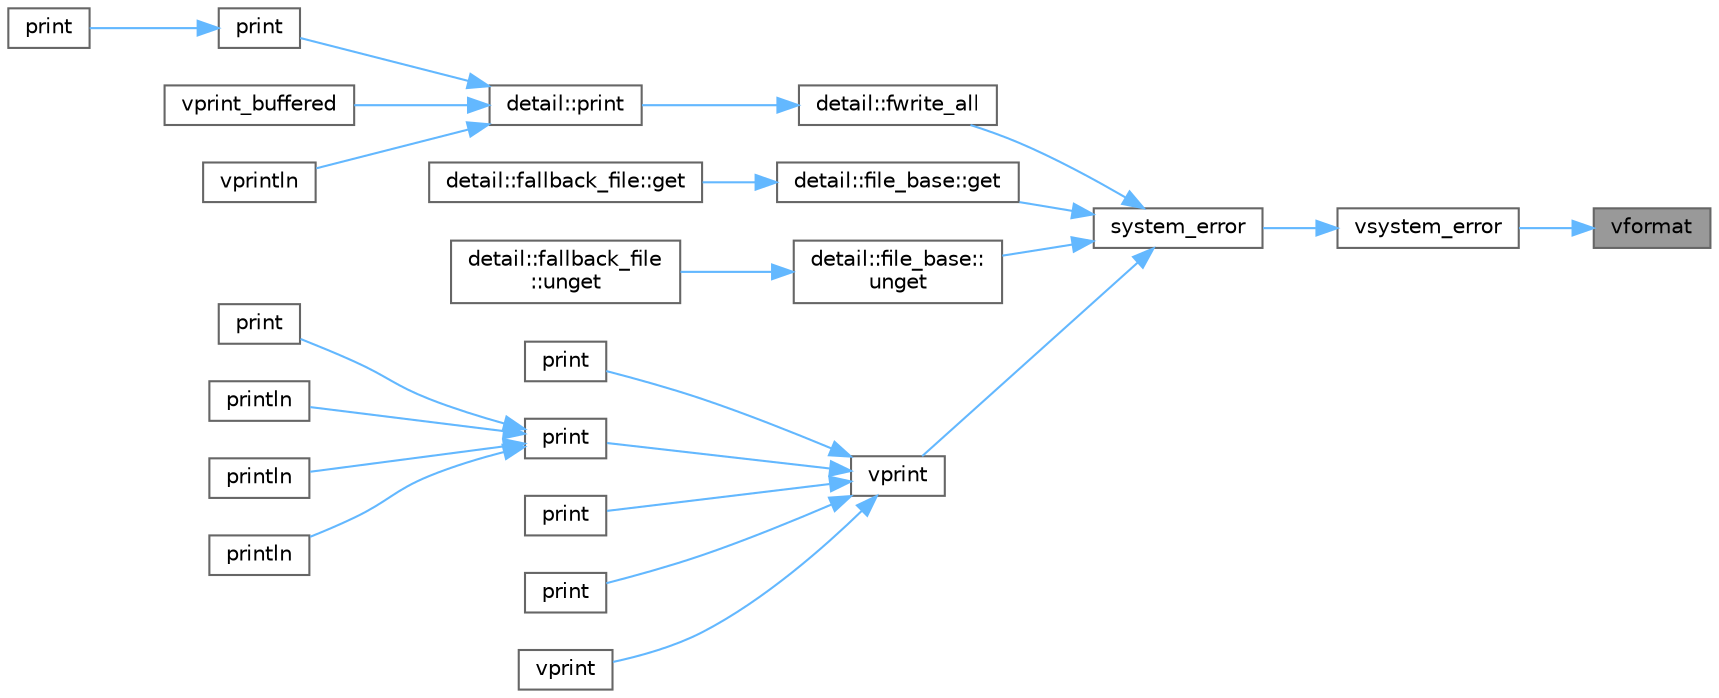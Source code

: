 digraph "vformat"
{
 // LATEX_PDF_SIZE
  bgcolor="transparent";
  edge [fontname=Helvetica,fontsize=10,labelfontname=Helvetica,labelfontsize=10];
  node [fontname=Helvetica,fontsize=10,shape=box,height=0.2,width=0.4];
  rankdir="RL";
  Node1 [id="Node000001",label="vformat",height=0.2,width=0.4,color="gray40", fillcolor="grey60", style="filled", fontcolor="black",tooltip=" "];
  Node1 -> Node2 [id="edge1_Node000001_Node000002",dir="back",color="steelblue1",style="solid",tooltip=" "];
  Node2 [id="Node000002",label="vsystem_error",height=0.2,width=0.4,color="grey40", fillcolor="white", style="filled",URL="$format-inl_8h.html#ab41bf8cae80639f211595a96bc63c343",tooltip=" "];
  Node2 -> Node3 [id="edge2_Node000002_Node000003",dir="back",color="steelblue1",style="solid",tooltip=" "];
  Node3 [id="Node000003",label="system_error",height=0.2,width=0.4,color="grey40", fillcolor="white", style="filled",URL="$format_8h.html#a0558467fc6b6aa30ea74d60aafdf7821",tooltip="Constructs std::system_error with a message formatted with fmt::format(fmt, args....."];
  Node3 -> Node4 [id="edge3_Node000003_Node000004",dir="back",color="steelblue1",style="solid",tooltip=" "];
  Node4 [id="Node000004",label="detail::fwrite_all",height=0.2,width=0.4,color="grey40", fillcolor="white", style="filled",URL="$namespacedetail.html#a6eae6f0ab0e5c18e7a4d3e3890667341",tooltip=" "];
  Node4 -> Node5 [id="edge4_Node000004_Node000005",dir="back",color="steelblue1",style="solid",tooltip=" "];
  Node5 [id="Node000005",label="detail::print",height=0.2,width=0.4,color="grey40", fillcolor="white", style="filled",URL="$namespacedetail.html#a1e3691c4956c31a727890b0a5f87a534",tooltip=" "];
  Node5 -> Node6 [id="edge5_Node000005_Node000006",dir="back",color="steelblue1",style="solid",tooltip=" "];
  Node6 [id="Node000006",label="print",height=0.2,width=0.4,color="grey40", fillcolor="white", style="filled",URL="$bundled_2compile_8h.html#adf435cfcb84b50915e45b1760e8e8413",tooltip=" "];
  Node6 -> Node7 [id="edge6_Node000006_Node000007",dir="back",color="steelblue1",style="solid",tooltip=" "];
  Node7 [id="Node000007",label="print",height=0.2,width=0.4,color="grey40", fillcolor="white", style="filled",URL="$bundled_2compile_8h.html#ad201fe88c6f003bb2e5fa77c3062f07b",tooltip=" "];
  Node5 -> Node8 [id="edge7_Node000005_Node000008",dir="back",color="steelblue1",style="solid",tooltip=" "];
  Node8 [id="Node000008",label="vprint_buffered",height=0.2,width=0.4,color="grey40", fillcolor="white", style="filled",URL="$format-inl_8h.html#a3774f0f4816097d469f11407f83ee394",tooltip=" "];
  Node5 -> Node9 [id="edge8_Node000005_Node000009",dir="back",color="steelblue1",style="solid",tooltip=" "];
  Node9 [id="Node000009",label="vprintln",height=0.2,width=0.4,color="grey40", fillcolor="white", style="filled",URL="$format-inl_8h.html#a71033730e1d1c2c72b7905f21929df93",tooltip=" "];
  Node3 -> Node10 [id="edge9_Node000003_Node000010",dir="back",color="steelblue1",style="solid",tooltip=" "];
  Node10 [id="Node000010",label="detail::file_base::get",height=0.2,width=0.4,color="grey40", fillcolor="white", style="filled",URL="$classdetail_1_1file__base.html#a826fc41a056022f5b66e646b396a1f94",tooltip=" "];
  Node10 -> Node11 [id="edge10_Node000010_Node000011",dir="back",color="steelblue1",style="solid",tooltip=" "];
  Node11 [id="Node000011",label="detail::fallback_file::get",height=0.2,width=0.4,color="grey40", fillcolor="white", style="filled",URL="$classdetail_1_1fallback__file.html#a826fc41a056022f5b66e646b396a1f94",tooltip=" "];
  Node3 -> Node12 [id="edge11_Node000003_Node000012",dir="back",color="steelblue1",style="solid",tooltip=" "];
  Node12 [id="Node000012",label="detail::file_base::\lunget",height=0.2,width=0.4,color="grey40", fillcolor="white", style="filled",URL="$classdetail_1_1file__base.html#a37118b1ee911d1447a495aa49f2926a5",tooltip=" "];
  Node12 -> Node13 [id="edge12_Node000012_Node000013",dir="back",color="steelblue1",style="solid",tooltip=" "];
  Node13 [id="Node000013",label="detail::fallback_file\l::unget",height=0.2,width=0.4,color="grey40", fillcolor="white", style="filled",URL="$classdetail_1_1fallback__file.html#a37118b1ee911d1447a495aa49f2926a5",tooltip=" "];
  Node3 -> Node14 [id="edge13_Node000003_Node000014",dir="back",color="steelblue1",style="solid",tooltip=" "];
  Node14 [id="Node000014",label="vprint",height=0.2,width=0.4,color="grey40", fillcolor="white", style="filled",URL="$bundled_2xchar_8h.html#ad59e14d924bf2fe1d17939ad9d8b8d4a",tooltip=" "];
  Node14 -> Node15 [id="edge14_Node000014_Node000015",dir="back",color="steelblue1",style="solid",tooltip=" "];
  Node15 [id="Node000015",label="print",height=0.2,width=0.4,color="grey40", fillcolor="white", style="filled",URL="$bundled_2xchar_8h.html#a08cf7bb6a67bb66790cd8e02c1edf2c8",tooltip=" "];
  Node14 -> Node16 [id="edge15_Node000014_Node000016",dir="back",color="steelblue1",style="solid",tooltip=" "];
  Node16 [id="Node000016",label="print",height=0.2,width=0.4,color="grey40", fillcolor="white", style="filled",URL="$bundled_2xchar_8h.html#aca7a32e4363230ba92ebd2e429b1e1b6",tooltip=" "];
  Node16 -> Node17 [id="edge16_Node000016_Node000017",dir="back",color="steelblue1",style="solid",tooltip=" "];
  Node17 [id="Node000017",label="print",height=0.2,width=0.4,color="grey40", fillcolor="white", style="filled",URL="$bundled_2xchar_8h.html#a1268fe88dd8060d6ae6153b1f631d577",tooltip=" "];
  Node16 -> Node18 [id="edge17_Node000016_Node000018",dir="back",color="steelblue1",style="solid",tooltip=" "];
  Node18 [id="Node000018",label="println",height=0.2,width=0.4,color="grey40", fillcolor="white", style="filled",URL="$bundled_2xchar_8h.html#ae9ad3c88371c3da6ab2ba8018d430882",tooltip=" "];
  Node16 -> Node19 [id="edge18_Node000016_Node000019",dir="back",color="steelblue1",style="solid",tooltip=" "];
  Node19 [id="Node000019",label="println",height=0.2,width=0.4,color="grey40", fillcolor="white", style="filled",URL="$bundled_2xchar_8h.html#acebfd16284ebbc69157689be7c0f7a0e",tooltip=" "];
  Node16 -> Node20 [id="edge19_Node000016_Node000020",dir="back",color="steelblue1",style="solid",tooltip=" "];
  Node20 [id="Node000020",label="println",height=0.2,width=0.4,color="grey40", fillcolor="white", style="filled",URL="$bundled_2xchar_8h.html#a5d0d43283dd068135d7fcfb4a00c39f9",tooltip=" "];
  Node14 -> Node21 [id="edge20_Node000014_Node000021",dir="back",color="steelblue1",style="solid",tooltip=" "];
  Node21 [id="Node000021",label="print",height=0.2,width=0.4,color="grey40", fillcolor="white", style="filled",URL="$bundled_2xchar_8h.html#ad03fa995af93f5f4685e38c3bf7289b8",tooltip=" "];
  Node14 -> Node22 [id="edge21_Node000014_Node000022",dir="back",color="steelblue1",style="solid",tooltip=" "];
  Node22 [id="Node000022",label="print",height=0.2,width=0.4,color="grey40", fillcolor="white", style="filled",URL="$bundled_2xchar_8h.html#a8ad2704d2db1ea1b9663084d6fb51e0a",tooltip=" "];
  Node14 -> Node23 [id="edge22_Node000014_Node000023",dir="back",color="steelblue1",style="solid",tooltip=" "];
  Node23 [id="Node000023",label="vprint",height=0.2,width=0.4,color="grey40", fillcolor="white", style="filled",URL="$bundled_2xchar_8h.html#ab357e28df4fee8293636aaf7a1662508",tooltip=" "];
}
